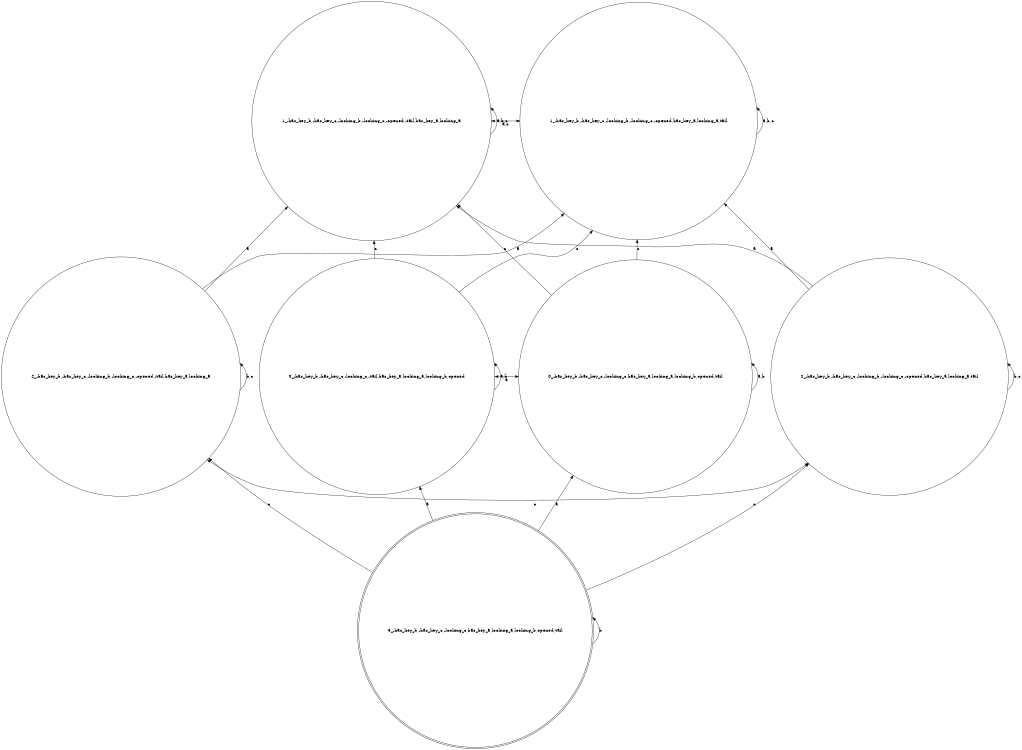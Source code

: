digraph K_structure{
	rankdir=BT;
	size="8,5"
//WORLDS List:
	node [shape = circle] "0_-has_key_b,-has_key_c,-looking_c,-tail,has_key_a,looking_a,looking_b,opened";// (,-has_key_b,-has_key_c,-looking_c,-tail,has_key_a,looking_a,looking_b,opened)
	node [shape = circle] "1_-has_key_b,-has_key_c,-looking_b,-looking_c,-opened,-tail,has_key_a,looking_a";// (,-has_key_b,-has_key_c,-looking_b,-looking_c,-opened,-tail,has_key_a,looking_a)
	node [shape = circle] "2_-has_key_b,-has_key_c,-looking_b,-looking_c,-opened,-tail,has_key_a,looking_a";// (-has_key_b,-has_key_c,-looking_b,-looking_c,-opened,-tail,has_key_a,looking_a)
	node [shape = circle] "0_-has_key_b,-has_key_c,-looking_c,has_key_a,looking_a,looking_b,opened,tail";// (,-has_key_b,-has_key_c,-looking_c,has_key_a,looking_a,looking_b,opened,tail)
	node [shape = doublecircle] "3_-has_key_b,-has_key_c,-looking_c,has_key_a,looking_a,looking_b,opened,tail";// (-has_key_b,-has_key_c,-looking_c,has_key_a,looking_a,looking_b,opened,tail)
	node [shape = circle] "1_-has_key_b,-has_key_c,-looking_b,-looking_c,-opened,has_key_a,looking_a,tail";// (,-has_key_b,-has_key_c,-looking_b,-looking_c,-opened,has_key_a,looking_a,tail)
	node [shape = circle] "2_-has_key_b,-has_key_c,-looking_b,-looking_c,-opened,has_key_a,looking_a,tail";// (-has_key_b,-has_key_c,-looking_b,-looking_c,-opened,has_key_a,looking_a,tail)


//RANKS List:
	{rank = same; "1_-has_key_b,-has_key_c,-looking_b,-looking_c,-opened,-tail,has_key_a,looking_a"; "1_-has_key_b,-has_key_c,-looking_b,-looking_c,-opened,has_key_a,looking_a,tail"; }
	{rank = same; "2_-has_key_b,-has_key_c,-looking_b,-looking_c,-opened,-tail,has_key_a,looking_a"; "2_-has_key_b,-has_key_c,-looking_b,-looking_c,-opened,has_key_a,looking_a,tail"; }
	{rank = same; "0_-has_key_b,-has_key_c,-looking_c,-tail,has_key_a,looking_a,looking_b,opened"; "0_-has_key_b,-has_key_c,-looking_c,has_key_a,looking_a,looking_b,opened,tail"; }
	{rank = same; "3_-has_key_b,-has_key_c,-looking_c,has_key_a,looking_a,looking_b,opened,tail"; }


//EDGES List:
	"0_-has_key_b,-has_key_c,-looking_c,-tail,has_key_a,looking_a,looking_b,opened" -> "0_-has_key_b,-has_key_c,-looking_c,-tail,has_key_a,looking_a,looking_b,opened" [ label = "a,b" ];
	"0_-has_key_b,-has_key_c,-looking_c,-tail,has_key_a,looking_a,looking_b,opened" -> "1_-has_key_b,-has_key_c,-looking_b,-looking_c,-opened,-tail,has_key_a,looking_a" [ label = "c" ];
	"0_-has_key_b,-has_key_c,-looking_c,-tail,has_key_a,looking_a,looking_b,opened" -> "1_-has_key_b,-has_key_c,-looking_b,-looking_c,-opened,has_key_a,looking_a,tail" [ label = "c" ];
	"0_-has_key_b,-has_key_c,-looking_c,has_key_a,looking_a,looking_b,opened,tail" -> "0_-has_key_b,-has_key_c,-looking_c,has_key_a,looking_a,looking_b,opened,tail" [ label = "a,b" ];
	"0_-has_key_b,-has_key_c,-looking_c,has_key_a,looking_a,looking_b,opened,tail" -> "1_-has_key_b,-has_key_c,-looking_b,-looking_c,-opened,-tail,has_key_a,looking_a" [ label = "c" ];
	"0_-has_key_b,-has_key_c,-looking_c,has_key_a,looking_a,looking_b,opened,tail" -> "1_-has_key_b,-has_key_c,-looking_b,-looking_c,-opened,has_key_a,looking_a,tail" [ label = "c" ];
	"1_-has_key_b,-has_key_c,-looking_b,-looking_c,-opened,-tail,has_key_a,looking_a" -> "1_-has_key_b,-has_key_c,-looking_b,-looking_c,-opened,-tail,has_key_a,looking_a" [ label = "a,b,c" ];
	"1_-has_key_b,-has_key_c,-looking_b,-looking_c,-opened,has_key_a,looking_a,tail" -> "1_-has_key_b,-has_key_c,-looking_b,-looking_c,-opened,has_key_a,looking_a,tail" [ label = "a,b,c" ];
	"2_-has_key_b,-has_key_c,-looking_b,-looking_c,-opened,-tail,has_key_a,looking_a" -> "1_-has_key_b,-has_key_c,-looking_b,-looking_c,-opened,-tail,has_key_a,looking_a" [ label = "a" ];
	"2_-has_key_b,-has_key_c,-looking_b,-looking_c,-opened,-tail,has_key_a,looking_a" -> "1_-has_key_b,-has_key_c,-looking_b,-looking_c,-opened,has_key_a,looking_a,tail" [ label = "a" ];
	"2_-has_key_b,-has_key_c,-looking_b,-looking_c,-opened,-tail,has_key_a,looking_a" -> "2_-has_key_b,-has_key_c,-looking_b,-looking_c,-opened,-tail,has_key_a,looking_a" [ label = "b,c" ];
	"2_-has_key_b,-has_key_c,-looking_b,-looking_c,-opened,has_key_a,looking_a,tail" -> "1_-has_key_b,-has_key_c,-looking_b,-looking_c,-opened,-tail,has_key_a,looking_a" [ label = "a" ];
	"2_-has_key_b,-has_key_c,-looking_b,-looking_c,-opened,has_key_a,looking_a,tail" -> "1_-has_key_b,-has_key_c,-looking_b,-looking_c,-opened,has_key_a,looking_a,tail" [ label = "a" ];
	"2_-has_key_b,-has_key_c,-looking_b,-looking_c,-opened,has_key_a,looking_a,tail" -> "2_-has_key_b,-has_key_c,-looking_b,-looking_c,-opened,has_key_a,looking_a,tail" [ label = "b,c" ];
	"3_-has_key_b,-has_key_c,-looking_c,has_key_a,looking_a,looking_b,opened,tail" -> "0_-has_key_b,-has_key_c,-looking_c,-tail,has_key_a,looking_a,looking_b,opened" [ label = "a" ];
	"3_-has_key_b,-has_key_c,-looking_c,has_key_a,looking_a,looking_b,opened,tail" -> "0_-has_key_b,-has_key_c,-looking_c,has_key_a,looking_a,looking_b,opened,tail" [ label = "a" ];
	"3_-has_key_b,-has_key_c,-looking_c,has_key_a,looking_a,looking_b,opened,tail" -> "2_-has_key_b,-has_key_c,-looking_b,-looking_c,-opened,-tail,has_key_a,looking_a" [ label = "c" ];
	"3_-has_key_b,-has_key_c,-looking_c,has_key_a,looking_a,looking_b,opened,tail" -> "2_-has_key_b,-has_key_c,-looking_b,-looking_c,-opened,has_key_a,looking_a,tail" [ label = "c" ];
	"3_-has_key_b,-has_key_c,-looking_c,has_key_a,looking_a,looking_b,opened,tail" -> "3_-has_key_b,-has_key_c,-looking_c,has_key_a,looking_a,looking_b,opened,tail" [ label = "b" ];
	"0_-has_key_b,-has_key_c,-looking_c,-tail,has_key_a,looking_a,looking_b,opened" -> "0_-has_key_b,-has_key_c,-looking_c,has_key_a,looking_a,looking_b,opened,tail" [ dir=both label = "a" ];
	"1_-has_key_b,-has_key_c,-looking_b,-looking_c,-opened,-tail,has_key_a,looking_a" -> "1_-has_key_b,-has_key_c,-looking_b,-looking_c,-opened,has_key_a,looking_a,tail" [ dir=both label = "a,c" ];
	"2_-has_key_b,-has_key_c,-looking_b,-looking_c,-opened,-tail,has_key_a,looking_a" -> "2_-has_key_b,-has_key_c,-looking_b,-looking_c,-opened,has_key_a,looking_a,tail" [ dir=both label = "c" ];
}
